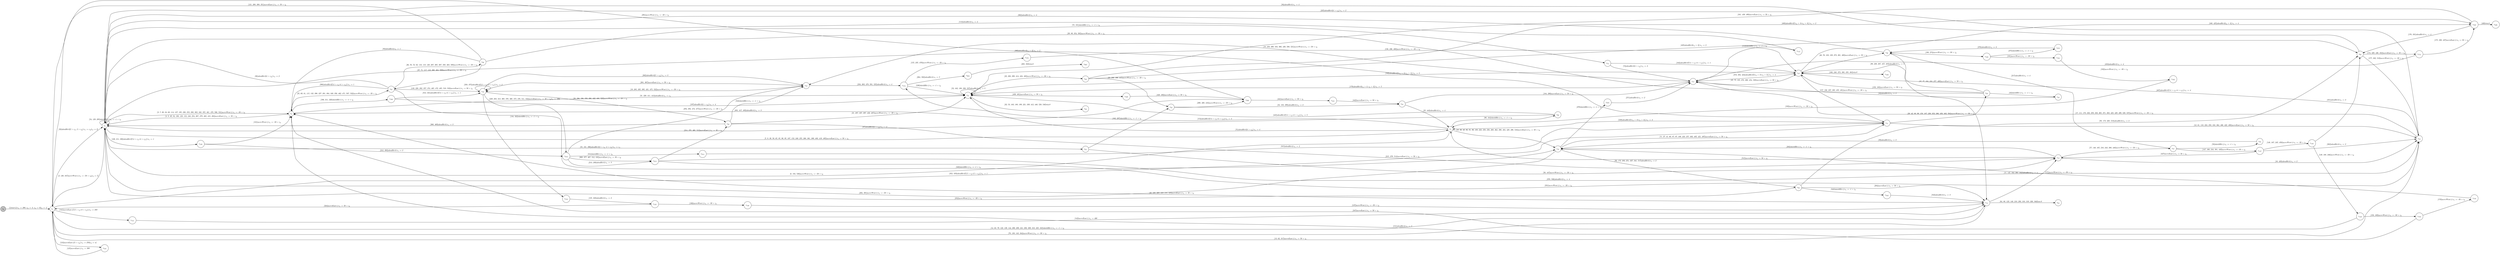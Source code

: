 digraph EFSM{
  graph [rankdir="LR", fontname="Latin Modern Math"];
  node [color="black", fillcolor="white", shape="circle", style="filled", fontname="Latin Modern Math"];
  edge [fontname="Latin Modern Math"];

  s0[fillcolor="gray", label=<s<sub>0</sub>>];
  s1[label=<s<sub>1</sub>>];
  s2[label=<s<sub>2</sub>>];
  s3[label=<s<sub>3</sub>>];
  s5[label=<s<sub>5</sub>>];
  s10[label=<s<sub>10</sub>>];
  s11[label=<s<sub>11</sub>>];
  s12[label=<s<sub>12</sub>>];
  s14[label=<s<sub>14</sub>>];
  s15[label=<s<sub>15</sub>>];
  s17[label=<s<sub>17</sub>>];
  s18[label=<s<sub>18</sub>>];
  s19[label=<s<sub>19</sub>>];
  s20[label=<s<sub>20</sub>>];
  s21[label=<s<sub>21</sub>>];
  s22[label=<s<sub>22</sub>>];
  s23[label=<s<sub>23</sub>>];
  s24[label=<s<sub>24</sub>>];
  s28[label=<s<sub>28</sub>>];
  s32[label=<s<sub>32</sub>>];
  s35[label=<s<sub>35</sub>>];
  s36[label=<s<sub>36</sub>>];
  s43[label=<s<sub>43</sub>>];
  s45[label=<s<sub>45</sub>>];
  s46[label=<s<sub>46</sub>>];
  s55[label=<s<sub>55</sub>>];
  s57[label=<s<sub>57</sub>>];
  s58[label=<s<sub>58</sub>>];
  s64[label=<s<sub>64</sub>>];
  s66[label=<s<sub>66</sub>>];
  s73[label=<s<sub>73</sub>>];
  s92[label=<s<sub>92</sub>>];
  s93[label=<s<sub>93</sub>>];
  s100[label=<s<sub>100</sub>>];
  s112[label=<s<sub>112</sub>>];
  s124[label=<s<sub>124</sub>>];
  s130[label=<s<sub>130</sub>>];
  s134[label=<s<sub>134</sub>>];
  s135[label=<s<sub>135</sub>>];
  s136[label=<s<sub>136</sub>>];
  s141[label=<s<sub>141</sub>>];
  s147[label=<s<sub>147</sub>>];
  s148[label=<s<sub>148</sub>>];
  s149[label=<s<sub>149</sub>>];
  s150[label=<s<sub>150</sub>>];
  s154[label=<s<sub>154</sub>>];
  s155[label=<s<sub>155</sub>>];
  s160[label=<s<sub>160</sub>>];
  s170[label=<s<sub>170</sub>>];
  s174[label=<s<sub>174</sub>>];
  s190[label=<s<sub>190</sub>>];
  s191[label=<s<sub>191</sub>>];
  s192[label=<s<sub>192</sub>>];
  s196[label=<s<sub>196</sub>>];
  s212[label=<s<sub>212</sub>>];
  s213[label=<s<sub>213</sub>>];
  s264[label=<s<sub>264</sub>>];
  s265[label=<s<sub>265</sub>>];
  s270[label=<s<sub>270</sub>>];
  s275[label=<s<sub>275</sub>>];
  s290[label=<s<sub>290</sub>>];
  s314[label=<s<sub>314</sub>>];
  s342[label=<s<sub>342</sub>>];
  s426[label=<s<sub>426</sub>>];
  s439[label=<s<sub>439</sub>>];
  s441[label=<s<sub>441</sub>>];

  s0->s1[label=<<i> [1]start:2/o<sub>1</sub> := 200, o<sub>2</sub> := 3, o<sub>3</sub> := 0&#91;r<sub>2</sub> := 1&#93;</i>>];
  s15->s12[label=<<i> [16, 428]alienHit:0/o<sub>1</sub> := 2</i>>];
  s23->s24[label=<<i> [24, 183, 298]alienHit:0/o<sub>1</sub> := 3</i>>];
  s24->s5[label=<<i> [25, 443]alienHit:0/o<sub>1</sub> := 4</i>>];
  s5->s10[label=<<i> [10, 26, 40, 86, 91, 96, 108, 222, 250, 256, 269, 362, 390, 404, 420, 496, 516]moveEast:1/o<sub>1</sub> := 50 + i<sub>0</sub></i>>];
  s10->s11[label=<<i> [11, 27, 41, 60, 87, 97, 109, 223, 257, 363, 405, 421, 497]moveEast:1/o<sub>1</sub> := 50 + i<sub>0</sub></i>>];
  s28->s2[label=<<i> [29, 89, 354, 505]moveWest:1/o<sub>1</sub> := -50 + i<sub>0</sub></i>>];
  s1->s2[label=<<i> [33]alienHit:0&#91;2 &gt; r<sub>2</sub>, 2 &gt; r<sub>2</sub>&#93;/o<sub>1</sub> := r<sub>2</sub>&#91;r<sub>2</sub> := 2&#93;</i>>];
  s35->s2[label=<<i> [38]alienHit:0&#91;4 &gt; r<sub>2</sub>&#93;/o<sub>1</sub> := 2</i>>];
  s28->s43[label=<<i> [43]shieldHit:1/o<sub>1</sub> := -1 + i<sub>0</sub></i>>];
  s43->s17[label=<<i> [44]alienHit:0/o<sub>1</sub> := 3</i>>];
  s5->s21[label=<<i> [51]alienHit:0&#91;4 &gt; r<sub>2</sub>&#93;/o<sub>1</sub> := 4</i>>];
  s55->s15[label=<<i> [56, 447]moveWest:1/o<sub>1</sub> := -50 + i<sub>0</sub></i>>];
  s57->s58[label=<<i> [58]shieldHit:1/o<sub>1</sub> := -1 + i<sub>0</sub></i>>];
  s58->s10[label=<<i> [59]alienHit:0/o<sub>1</sub> := 3</i>>];
  s11->s12[label=<<i> [12, 61, 110, 224, 258, 316, 364, 406, 422, 498]moveEast:1/o<sub>1</sub> := 50 + i<sub>0</sub></i>>];
  s12->s1[label=<<i> [13, 62, 317]moveEast:1/o<sub>1</sub> := 50 + i<sub>0</sub></i>>];
  s5->s66[label=<<i> [66, 444]shieldHit:1/o<sub>1</sub> := -1 + i<sub>0</sub></i>>];
  s66->s2[label=<<i> [67]alienHit:0&#91;4 &gt; r<sub>2</sub>&#93;/o<sub>1</sub> := 2</i>>];
  s36->s73[label=<<i> [73, 101]shieldHit:1/o<sub>1</sub> := -1 + i<sub>0</sub></i>>];
  s73->s17[label=<<i> [74]alienHit:0&#91;4 &gt; r<sub>2</sub>&#93;/o<sub>1</sub> := 3</i>>];
  s36->s3[label=<<i> [83]alienHit:0/o<sub>1</sub> := 1</i>>];
  s93->s2[label=<<i> [94]alienHit:0/o<sub>1</sub> := 4</i>>];
  s73->s45[label=<<i> [102]alienHit:0&#91;!(4 &gt; r<sub>2</sub>&or;4 &gt; r<sub>2</sub>)&#93;/o<sub>1</sub> := 1</i>>];
  s45->s46[label=<<i> [46, 76, 103, 189, 273, 301, 408]moveEast:1/o<sub>1</sub> := 50 + i<sub>0</sub></i>>];
  s17->s112[label=<<i> [112]shieldHit:1/o<sub>1</sub> := -1 + i<sub>0</sub></i>>];
  s112->s2[label=<<i> [113]alienHit:0/o<sub>1</sub> := 2</i>>];
  s1->s124[label=<<i> [124]moveEast:1&#91;3 &gt; r<sub>2</sub>&#93;/o<sub>1</sub> := 250&#91;r<sub>2</sub> := 4&#93;</i>>];
  s124->s1[label=<<i> [125]moveEast:1/o<sub>1</sub> := 300</i>>];
  s1->s2[label=<<i> [2, 126, 347]moveWest:1/o<sub>1</sub> := -50 + i<sub>0</sub>&#91;r<sub>2</sub> := 5&#93;</i>>];
  s2->s130[label=<<i> [130, 211, 392]alienHit:0&#91;!(4 &gt; r<sub>2</sub>&or;4 &gt; r<sub>2</sub>)&#93;/o<sub>1</sub> := 1</i>>];
  s130->s3[label=<<i> [131]moveWest:1/o<sub>1</sub> := -50 + i<sub>0</sub></i>>];
  s3->s35[label=<<i> [35, 69, 81, 115, 132, 206, 227, 281, 304, 349, 356, 462, 471, 507, 532]moveWest:1/o<sub>1</sub> := -50 + i<sub>0</sub></i>>];
  s35->s19[label=<<i> [133, 228, 282, 357, 374, 465, 472, 485, 510, 533]moveEast:1/o<sub>1</sub> := 50 + i<sub>0</sub></i>>];
  s19->s134[label=<<i> [134, 322]shieldHit:1/o<sub>1</sub> := -1 + i<sub>0</sub></i>>];
  s134->s135[label=<<i> [135, 323]alienHit:0/o<sub>1</sub> := 2</i>>];
  s135->s136[label=<<i> [136]moveWest:1/o<sub>1</sub> := -50 + i<sub>0</sub></i>>];
  s136->s14[label=<<i> [137]moveWest:1/o<sub>1</sub> := -50 + i<sub>0</sub></i>>];
  s14->s1[label=<<i> [78, 138, 143, 344]moveWest:1/o<sub>1</sub> := -50 + i<sub>0</sub></i>>];
  s1->s141[label=<<i> [141]moveEast:1&#91;!(3 &gt; r<sub>2</sub>&or;3 &gt; r<sub>2</sub>)&#93;/o<sub>1</sub> := 350</i>>];
  s141->s14[label=<<i> [142]moveEast:1/o<sub>1</sub> := 400</i>>];
  s149->s150[label=<<i> [150, 169]moveWest:1/o<sub>1</sub> := -50 + i<sub>0</sub></i>>];
  s150->s3[label=<<i> [151]alienHit:0/o<sub>1</sub> := 2</i>>];
  s5->s154[label=<<i> [154]alienHit:0&#91;!(4 &gt; r<sub>2</sub>&or;4 &gt; r<sub>2</sub>)&#93;/o<sub>1</sub> := 3</i>>];
  s154->s155[label=<<i> [155, 235, 479]moveWest:1/o<sub>1</sub> := -50 + i<sub>0</sub></i>>];
  s155->s45[label=<<i> [156, 236, 480]moveWest:1/o<sub>1</sub> := -50 + i<sub>0</sub></i>>];
  s28->s45[label=<<i> [159, 188]moveEast:1/o<sub>1</sub> := 50 + i<sub>0</sub></i>>];
  s45->s160[label=<<i> [160, 425]alienHit:0&#91;r<sub>2</sub> &gt; 3&#93;/o<sub>1</sub> := 4</i>>];
  s147->s148[label=<<i> [148, 167, 245, 450]moveWest:1/o<sub>1</sub> := -50 + i<sub>0</sub></i>>];
  s150->s170[label=<<i> [170]moveWest:1/o<sub>1</sub> := -50 + i<sub>0</sub></i>>];
  s170->s10[label=<<i> [171]moveWest:1/o<sub>1</sub> := -50 + i<sub>0</sub></i>>];
  s160->s93[label=<<i> [176, 331]alienHit:0/o<sub>1</sub> := 4</i>>];
  s17->s21[label=<<i> [179]alienHit:0&#91;r<sub>2</sub> &gt; 3, r<sub>2</sub> &gt; 3&#93;/o<sub>1</sub> := 5</i>>];
  s55->s23[label=<<i> [182, 297]shieldHit:1/o<sub>1</sub> := -1 + i<sub>0</sub></i>>];
  s24->s17[label=<<i> [184, 299]moveEast:1/o<sub>1</sub> := 50 + i<sub>0</sub></i>>];
  s46->s190[label=<<i> [190, 274]moveWest:1/o<sub>1</sub> := -50 + i<sub>0</sub></i>>];
  s190->s191[label=<<i> [191]moveWest:1/o<sub>1</sub> := -50 + i<sub>0</sub></i>>];
  s191->s192[label=<<i> [192]moveWest:1/o<sub>1</sub> := -50 + i<sub>0</sub></i>>];
  s192->s5[label=<<i> [193]moveWest:1/o<sub>1</sub> := -50 + i<sub>0</sub></i>>];
  s5->s2[label=<<i> [6, 194, 530]moveWest:1/o<sub>1</sub> := -50 + i<sub>0</sub></i>>];
  s3->s196[label=<<i> [196, 311, 320]shieldHit:1/o<sub>1</sub> := -1 + i<sub>0</sub></i>>];
  s196->s21[label=<<i> [197]alienHit:0&#91;4 &gt; r<sub>2</sub>&#93;/o<sub>1</sub> := 4</i>>];
  s21->s21[label=<<i> [52, 162, 198, 338, 527]alienHit:0/o<sub>1</sub> := 5</i>>];
  s15->s10[label=<<i> [202]shieldHit:1/o<sub>1</sub> := -1 + i<sub>0</sub></i>>];
  s10->s92[label=<<i> [92, 172, 203, 251, 327, 341, 517]alienHit:0/o<sub>1</sub> := 2</i>>];
  s92->s14[label=<<i> [204]moveEast:1/o<sub>1</sub> := 50 + i<sub>0</sub></i>>];
  s36->s1[label=<<i> [121, 208, 308, 351]moveEast:1/o<sub>1</sub> := 50 + i<sub>0</sub></i>>];
  s130->s212[label=<<i> [212, 393]alienHit:0/o<sub>1</sub> := 2</i>>];
  s212->s213[label=<<i> [213, 230]alienHit:0/o<sub>1</sub> := 3</i>>];
  s213->s20[label=<<i> [214, 378, 468, 513]moveEast:1/o<sub>1</sub> := 50 + i<sub>0</sub></i>>];
  s20->s15[label=<<i> [215, 379, 514]moveEast:1/o<sub>1</sub> := 50 + i<sub>0</sub></i>>];
  s15->s57[label=<<i> [57, 146, 165, 216, 243, 380, 448]moveWest:1/o<sub>1</sub> := -50 + i<sub>0</sub></i>>];
  s57->s46[label=<<i> [217]alienHit:0/o<sub>1</sub> := 4</i>>];
  s12->s2[label=<<i> [225]alienHit:0&#91;4 &gt; r<sub>2</sub>&#93;/o<sub>1</sub> := 2</i>>];
  s213->s12[label=<<i> [231]moveWest:1/o<sub>1</sub> := -50 + i<sub>0</sub></i>>];
  s14->s15[label=<<i> [15, 145, 164, 201, 242]alienHit:0/o<sub>1</sub> := 1</i>>];
  s148->s149[label=<<i> [149, 168, 246]moveWest:1/o<sub>1</sub> := -50 + i<sub>0</sub></i>>];
  s149->s3[label=<<i> [247]moveEast:1/o<sub>1</sub> := 50 + i<sub>0</sub></i>>];
  s92->s2[label=<<i> [252]moveWest:1/o<sub>1</sub> := -50 + i<sub>0</sub></i>>];
  s18->s19[label=<<i> [261, 367]moveEast:1/o<sub>1</sub> := 50 + i<sub>0</sub></i>>];
  s19->s18[label=<<i> [262]alienHit:0&#91;2 &gt; r<sub>2</sub>&#93;/o<sub>1</sub> := 3</i>>];
  s18->s154[label=<<i> [234, 263, 478, 501, 525]alienHit:0/o<sub>1</sub> := 4</i>>];
  s154->s264[label=<<i> [264, 502]alienHit:0/o<sub>1</sub> := 5</i>>];
  s264->s265[label=<<i> [265, 503]win:0</i>>];
  s35->s3[label=<<i> [266]alienHit:0&#91;!(4 &gt; r<sub>2</sub>&or;4 &gt; r<sub>2</sub>)&#93;/o<sub>1</sub> := 1</i>>];
  s10->s270[label=<<i> [270]shieldHit:1/o<sub>1</sub> := -1 + i<sub>0</sub></i>>];
  s270->s17[label=<<i> [271]alienHit:0/o<sub>1</sub> := 2</i>>];
  s17->s45[label=<<i> [45, 75, 185, 272, 300, 454, 538]moveEast:1/o<sub>1</sub> := 50 + i<sub>0</sub></i>>];
  s190->s275[label=<<i> [275]shieldHit:1/o<sub>1</sub> := -1 + i<sub>0</sub></i>>];
  s275->s46[label=<<i> [276]alienHit:0/o<sub>1</sub> := 3</i>>];
  s46->s14[label=<<i> [47, 77, 104, 218, 277, 409]moveEast:1/o<sub>1</sub> := 50 + i<sub>0</sub></i>>];
  s14->s3[label=<<i> [48, 105, 205, 219, 278, 410]moveEast:1/o<sub>1</sub> := 50 + i<sub>0</sub></i>>];
  s290->s1[label=<<i> [291]moveWest:1/o<sub>1</sub> := -50 + i<sub>0</sub></i>>];
  s10->s2[label=<<i> [294, 391]moveWest:1/o<sub>1</sub> := -50 + i<sub>0</sub></i>>];
  s2->s2[label=<<i> [54, 129, 295]shieldHit:1/o<sub>1</sub> := -1 + i<sub>0</sub></i>>];
  s2->s55[label=<<i> [55, 181, 296]alienHit:0&#91;4 &gt; r<sub>2</sub>, 4 &gt; r<sub>2</sub>&#93;/o<sub>1</sub> := r<sub>2</sub></i>>];
  s46->s2[label=<<i> [302]alienHit:0/o<sub>1</sub> := 4</i>>];
  s36->s35[label=<<i> [37, 71, 117, 119, 306, 464, 509]moveWest:1/o<sub>1</sub> := -50 + i<sub>0</sub></i>>];
  s196->s19[label=<<i> [312, 321]alienHit:0&#91;!(4 &gt; r<sub>2</sub>&or;4 &gt; r<sub>2</sub>)&#93;/o<sub>1</sub> := 1</i>>];
  s19->s212[label=<<i> [229, 283, 313, 368, 376, 466, 473, 476, 511, 534]moveEast:1/o<sub>1</sub> := 50 + i<sub>0</sub>&#91;r<sub>3</sub> := 100&#93;</i>>];
  s212->s314[label=<<i> [314]shieldHit:1/o<sub>1</sub> := -1 + i<sub>0</sub></i>>];
  s314->s11[label=<<i> [315]alienHit:0/o<sub>1</sub> := 2</i>>];
  s135->s1[label=<<i> [324]moveEast:1/o<sub>1</sub> := 50 + i<sub>0</sub></i>>];
  s1->s14[label=<<i> [14, 63, 79, 122, 139, 144, 200, 209, 241, 292, 309, 318, 325, 345]shieldHit:1/o<sub>1</sub> := -1 + i<sub>0</sub></i>>];
  s14->s64[label=<<i> [64, 80, 123, 140, 210, 293, 310, 319, 326, 346]lose:0</i>>];
  s174->s160[label=<<i> [175, 330, 437]moveEast:1/o<sub>1</sub> := 50 + i<sub>0</sub></i>>];
  s93->s12[label=<<i> [177, 332, 519]moveWest:1/o<sub>1</sub> := -50 + i<sub>0</sub></i>>];
  s20->s21[label=<<i> [21, 287, 337, 397, 433, 487]moveWest:1/o<sub>1</sub> := -50 + i<sub>0</sub></i>>];
  s35->s10[label=<<i> [340]shieldHit:1/o<sub>1</sub> := -1 + i<sub>0</sub></i>>];
  s92->s342[label=<<i> [342]shieldHit:1/o<sub>1</sub> := -1 + i<sub>0</sub></i>>];
  s342->s14[label=<<i> [343]alienHit:0/o<sub>1</sub> := 3</i>>];
  s1->s11[label=<<i> [352, 459]alienHit:0&#91;!(2 &gt; r<sub>2</sub>&or;2 &gt; r<sub>2</sub>)&#93;/o<sub>1</sub> := 1</i>>];
  s19->s19[label=<<i> [358, 375]alienHit:0&#91;!(2 &gt; r<sub>2</sub>&or;2 &gt; r<sub>2</sub>)&#93;/o<sub>1</sub> := 2</i>>];
  s20->s2[label=<<i> [360, 469]alienHit:0/o<sub>1</sub> := 3</i>>];
  s213->s12[label=<<i> [370, 536]alienHit:0/o<sub>1</sub> := 4</i>>];
  s212->s213[label=<<i> [369, 377, 467, 512, 535]moveEast:1/o<sub>1</sub> := 50 + i<sub>0</sub></i>>];
  s147->s12[label=<<i> [382]alienHit:0/o<sub>1</sub> := 3</i>>];
  s212->s18[label=<<i> [284, 394, 474, 477]moveWest:1/o<sub>1</sub> := -50 + i<sub>0</sub></i>>];
  s22->s23[label=<<i> [23, 289, 399, 415]moveWest:1/o<sub>1</sub> := -50 + i<sub>0</sub></i>>];
  s23->s290[label=<<i> [290, 400, 416]moveWest:1/o<sub>1</sub> := -50 + i<sub>0</sub></i>>];
  s12->s45[label=<<i> [407]alienHit:0&#91;!(4 &gt; r<sub>2</sub>&or;4 &gt; r<sub>2</sub>)&#93;/o<sub>1</sub> := 4</i>>];
  s3->s21[label=<<i> [31, 220, 411, 413]alienHit:0/o<sub>1</sub> := r<sub>2</sub></i>>];
  s290->s3[label=<<i> [401, 417, 493]alienHit:0/o<sub>1</sub> := 3</i>>];
  s3->s2[label=<<i> [4, 8, 49, 84, 106, 128, 152, 248, 254, 267, 279, 402, 418, 494]moveEast:1/o<sub>1</sub> := 50 + i<sub>0</sub></i>>];
  s2->s5[label=<<i> [5, 9, 39, 50, 65, 85, 90, 95, 107, 153, 249, 255, 268, 361, 389, 403, 419, 495]moveEast:1/o<sub>1</sub> := 50 + i<sub>0</sub></i>>];
  s17->s45[label=<<i> [372, 384, 424]alienHit:0&#91;!(r<sub>2</sub> &gt; 3&or;r<sub>2</sub> &gt; 3)&#93;/o<sub>1</sub> := 4</i>>];
  s160->s426[label=<<i> [426]win:0</i>>];
  s147->s15[label=<<i> [427]moveEast:1/o<sub>1</sub> := 50 + i<sub>0</sub></i>>];
  s12->s17[label=<<i> [17, 111, 178, 232, 259, 333, 365, 371, 383, 423, 429, 499, 520, 537]moveWest:1/o<sub>1</sub> := -50 + i<sub>0</sub></i>>];
  s17->s18[label=<<i> [18, 233, 260, 334, 366, 430, 500, 521]moveWest:1/o<sub>1</sub> := -50 + i<sub>0</sub></i>>];
  s18->s19[label=<<i> [19, 285, 335, 395, 431, 475, 522]moveWest:1/o<sub>1</sub> := -50 + i<sub>0</sub></i>>];
  s19->s20[label=<<i> [20, 286, 336, 359, 396, 432, 486, 523]moveWest:1/o<sub>1</sub> := -50 + i<sub>0</sub></i>>];
  s21->s22[label=<<i> [22, 288, 398, 414, 434, 488]moveWest:1/o<sub>1</sub> := -50 + i<sub>0</sub></i>>];
  s22->s93[label=<<i> [435]alienHit:0&#91;r<sub>2</sub> &gt; 3&#93;/o<sub>1</sub> := 3</i>>];
  s93->s174[label=<<i> [174, 329, 436, 452]moveEast:1/o<sub>1</sub> := 50 + i<sub>0</sub></i>>];
  s160->s21[label=<<i> [161, 438, 490]moveEast:1/o<sub>1</sub> := 50 + i<sub>0</sub></i>>];
  s21->s439[label=<<i> [439, 491]moveEast:1/o<sub>1</sub> := 50 + i<sub>0</sub></i>>];
  s439->s290[label=<<i> [440, 492]moveEast:1/o<sub>1</sub> := 50 + i<sub>0</sub></i>>];
  s290->s441[label=<<i> [441]moveEast:1/o<sub>1</sub> := 50 + i<sub>0</sub></i>>];
  s441->s24[label=<<i> [442]moveEast:1/o<sub>1</sub> := 50 + i<sub>0</sub></i>>];
  s66->s21[label=<<i> [445]alienHit:0&#91;!(4 &gt; r<sub>2</sub>&or;4 &gt; r<sub>2</sub>)&#93;/o<sub>1</sub> := 5</i>>];
  s21->s32[label=<<i> [32, 53, 163, 180, 199, 221, 339, 412, 446, 528, 540]win:0</i>>];
  s57->s147[label=<<i> [147, 166, 244, 381, 449]moveWest:1/o<sub>1</sub> := -50 + i<sub>0</sub></i>>];
  s148->s93[label=<<i> [451]alienHit:0/o<sub>1</sub> := 3</i>>];
  s174->s17[label=<<i> [453]alienHit:0/o<sub>1</sub> := 4</i>>];
  s45->s11[label=<<i> [157, 186, 237, 385, 455, 481]moveWest:1/o<sub>1</sub> := -50 + i<sub>0</sub></i>>];
  s11->s28[label=<<i> [28, 42, 88, 98, 158, 187, 238, 353, 386, 456, 482, 504]moveWest:1/o<sub>1</sub> := -50 + i<sub>0</sub></i>>];
  s28->s45[label=<<i> [99, 239, 387, 457, 483]alienHit:0/o<sub>1</sub> := 5</i>>];
  s11->s2[label=<<i> [460]alienHit:0&#91;r<sub>2</sub> &gt; 3&#93;/o<sub>1</sub> := 2</i>>];
  s35->s36[label=<<i> [36, 70, 72, 82, 116, 118, 120, 207, 305, 307, 350, 463, 508]moveWest:1/o<sub>1</sub> := -50 + i<sub>0</sub></i>>];
  s2->s3[label=<<i> [3, 7, 30, 34, 68, 114, 127, 195, 226, 253, 280, 303, 348, 355, 461, 470, 506, 531]moveWest:1/o<sub>1</sub> := -50 + i<sub>0</sub></i>>];
  s45->s100[label=<<i> [100, 240, 373, 388, 458, 484]win:0</i>>];
  s22->s160[label=<<i> [489]alienHit:0&#91;!(r<sub>2</sub> &gt; 3&or;r<sub>2</sub> &gt; 3)&#93;/o<sub>1</sub> := 2</i>>];
  s15->s5[label=<<i> [515]moveEast:1/o<sub>1</sub> := 50 + i<sub>0</sub></i>>];
  s92->s93[label=<<i> [93, 173, 328, 518]alienHit:0/o<sub>1</sub> := 3</i>>];
  s20->s18[label=<<i> [524]shieldHit:1/o<sub>1</sub> := -1 + i<sub>0</sub></i>>];
  s154->s21[label=<<i> [526]shieldHit:1/o<sub>1</sub> := -1 + i<sub>0</sub></i>>];
  s11->s5[label=<<i> [529]alienHit:0&#91;!(r<sub>2</sub> &gt; 3&or;r<sub>2</sub> &gt; 3)&#93;/o<sub>1</sub> := 3</i>>];
  s45->s21[label=<<i> [539]alienHit:0&#91;!(r<sub>2</sub> &gt; 3&or;r<sub>2</sub> &gt; 3)&#93;/o<sub>1</sub> := 5</i>>];
}